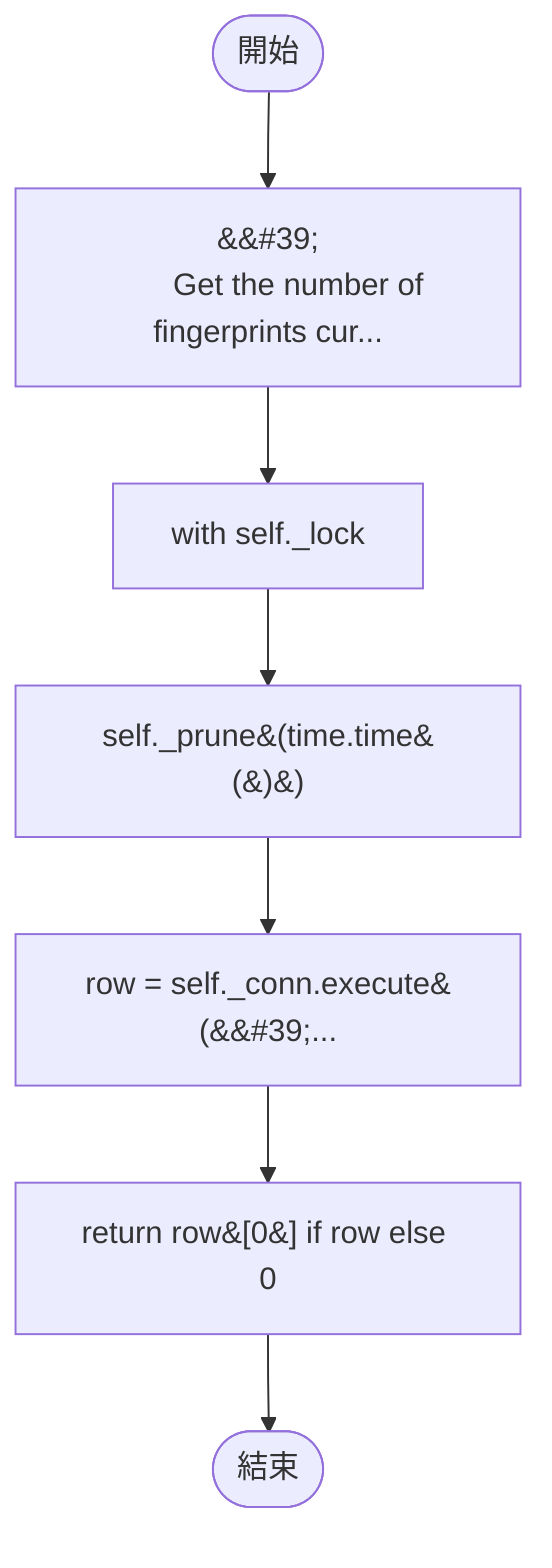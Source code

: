 flowchart TB
    n1([開始])
    n2([結束])
    n3[&amp;&#35;39;\n        Get the number of fingerprints cur...]
    n4[with self._lock]
    n5[self._prune&#40;time.time&#40;&#41;&#41;]
    n6[row = self._conn.execute&#40;&amp;&#35;39;...]
    n7[return row&#91;0&#93; if row else 0]
    n1 --> n3
    n3 --> n4
    n4 --> n5
    n5 --> n6
    n6 --> n7
    n7 --> n2